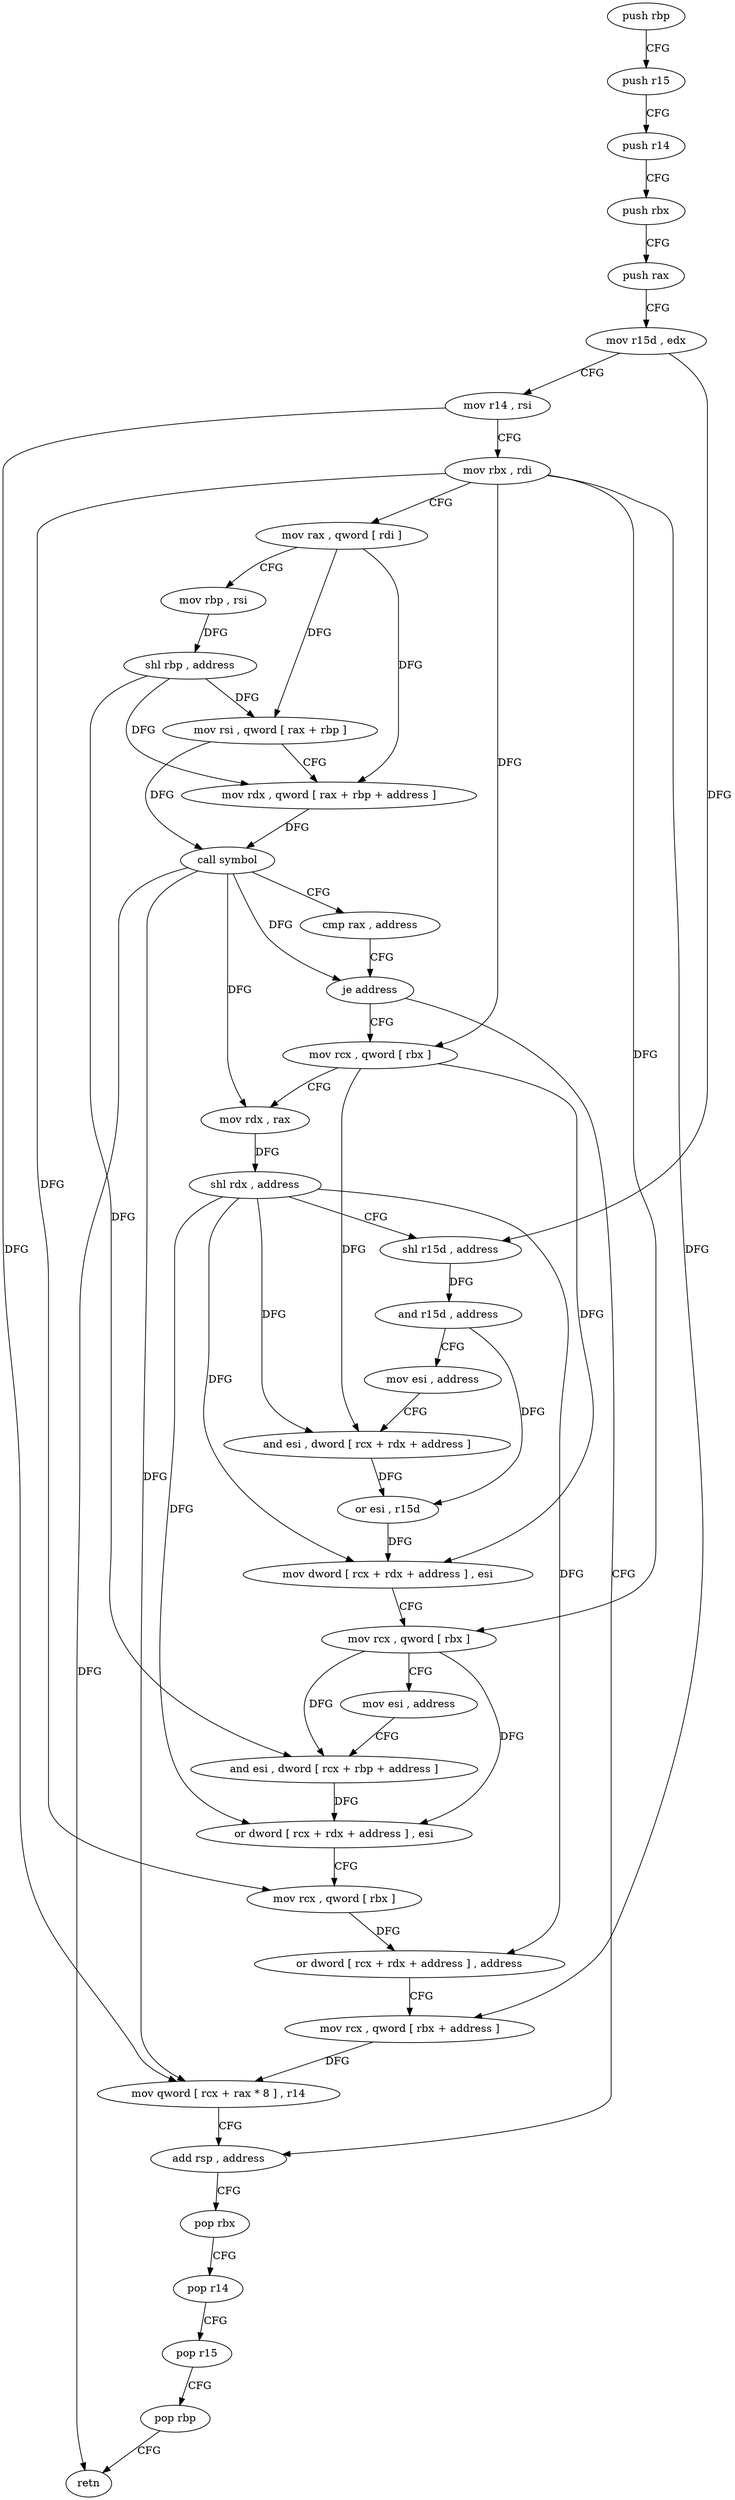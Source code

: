 digraph "func" {
"4240912" [label = "push rbp" ]
"4240913" [label = "push r15" ]
"4240915" [label = "push r14" ]
"4240917" [label = "push rbx" ]
"4240918" [label = "push rax" ]
"4240919" [label = "mov r15d , edx" ]
"4240922" [label = "mov r14 , rsi" ]
"4240925" [label = "mov rbx , rdi" ]
"4240928" [label = "mov rax , qword [ rdi ]" ]
"4240931" [label = "mov rbp , rsi" ]
"4240934" [label = "shl rbp , address" ]
"4240938" [label = "mov rsi , qword [ rax + rbp ]" ]
"4240942" [label = "mov rdx , qword [ rax + rbp + address ]" ]
"4240947" [label = "call symbol" ]
"4240952" [label = "cmp rax , address" ]
"4240956" [label = "je address" ]
"4241030" [label = "add rsp , address" ]
"4240958" [label = "mov rcx , qword [ rbx ]" ]
"4241034" [label = "pop rbx" ]
"4241035" [label = "pop r14" ]
"4241037" [label = "pop r15" ]
"4241039" [label = "pop rbp" ]
"4241040" [label = "retn" ]
"4240961" [label = "mov rdx , rax" ]
"4240964" [label = "shl rdx , address" ]
"4240968" [label = "shl r15d , address" ]
"4240972" [label = "and r15d , address" ]
"4240979" [label = "mov esi , address" ]
"4240984" [label = "and esi , dword [ rcx + rdx + address ]" ]
"4240988" [label = "or esi , r15d" ]
"4240991" [label = "mov dword [ rcx + rdx + address ] , esi" ]
"4240995" [label = "mov rcx , qword [ rbx ]" ]
"4240998" [label = "mov esi , address" ]
"4241003" [label = "and esi , dword [ rcx + rbp + address ]" ]
"4241007" [label = "or dword [ rcx + rdx + address ] , esi" ]
"4241011" [label = "mov rcx , qword [ rbx ]" ]
"4241014" [label = "or dword [ rcx + rdx + address ] , address" ]
"4241022" [label = "mov rcx , qword [ rbx + address ]" ]
"4241026" [label = "mov qword [ rcx + rax * 8 ] , r14" ]
"4240912" -> "4240913" [ label = "CFG" ]
"4240913" -> "4240915" [ label = "CFG" ]
"4240915" -> "4240917" [ label = "CFG" ]
"4240917" -> "4240918" [ label = "CFG" ]
"4240918" -> "4240919" [ label = "CFG" ]
"4240919" -> "4240922" [ label = "CFG" ]
"4240919" -> "4240968" [ label = "DFG" ]
"4240922" -> "4240925" [ label = "CFG" ]
"4240922" -> "4241026" [ label = "DFG" ]
"4240925" -> "4240928" [ label = "CFG" ]
"4240925" -> "4240958" [ label = "DFG" ]
"4240925" -> "4240995" [ label = "DFG" ]
"4240925" -> "4241011" [ label = "DFG" ]
"4240925" -> "4241022" [ label = "DFG" ]
"4240928" -> "4240931" [ label = "CFG" ]
"4240928" -> "4240938" [ label = "DFG" ]
"4240928" -> "4240942" [ label = "DFG" ]
"4240931" -> "4240934" [ label = "DFG" ]
"4240934" -> "4240938" [ label = "DFG" ]
"4240934" -> "4240942" [ label = "DFG" ]
"4240934" -> "4241003" [ label = "DFG" ]
"4240938" -> "4240942" [ label = "CFG" ]
"4240938" -> "4240947" [ label = "DFG" ]
"4240942" -> "4240947" [ label = "DFG" ]
"4240947" -> "4240952" [ label = "CFG" ]
"4240947" -> "4240956" [ label = "DFG" ]
"4240947" -> "4241040" [ label = "DFG" ]
"4240947" -> "4240961" [ label = "DFG" ]
"4240947" -> "4241026" [ label = "DFG" ]
"4240952" -> "4240956" [ label = "CFG" ]
"4240956" -> "4241030" [ label = "CFG" ]
"4240956" -> "4240958" [ label = "CFG" ]
"4241030" -> "4241034" [ label = "CFG" ]
"4240958" -> "4240961" [ label = "CFG" ]
"4240958" -> "4240984" [ label = "DFG" ]
"4240958" -> "4240991" [ label = "DFG" ]
"4241034" -> "4241035" [ label = "CFG" ]
"4241035" -> "4241037" [ label = "CFG" ]
"4241037" -> "4241039" [ label = "CFG" ]
"4241039" -> "4241040" [ label = "CFG" ]
"4240961" -> "4240964" [ label = "DFG" ]
"4240964" -> "4240968" [ label = "CFG" ]
"4240964" -> "4240984" [ label = "DFG" ]
"4240964" -> "4240991" [ label = "DFG" ]
"4240964" -> "4241007" [ label = "DFG" ]
"4240964" -> "4241014" [ label = "DFG" ]
"4240968" -> "4240972" [ label = "DFG" ]
"4240972" -> "4240979" [ label = "CFG" ]
"4240972" -> "4240988" [ label = "DFG" ]
"4240979" -> "4240984" [ label = "CFG" ]
"4240984" -> "4240988" [ label = "DFG" ]
"4240988" -> "4240991" [ label = "DFG" ]
"4240991" -> "4240995" [ label = "CFG" ]
"4240995" -> "4240998" [ label = "CFG" ]
"4240995" -> "4241003" [ label = "DFG" ]
"4240995" -> "4241007" [ label = "DFG" ]
"4240998" -> "4241003" [ label = "CFG" ]
"4241003" -> "4241007" [ label = "DFG" ]
"4241007" -> "4241011" [ label = "CFG" ]
"4241011" -> "4241014" [ label = "DFG" ]
"4241014" -> "4241022" [ label = "CFG" ]
"4241022" -> "4241026" [ label = "DFG" ]
"4241026" -> "4241030" [ label = "CFG" ]
}
